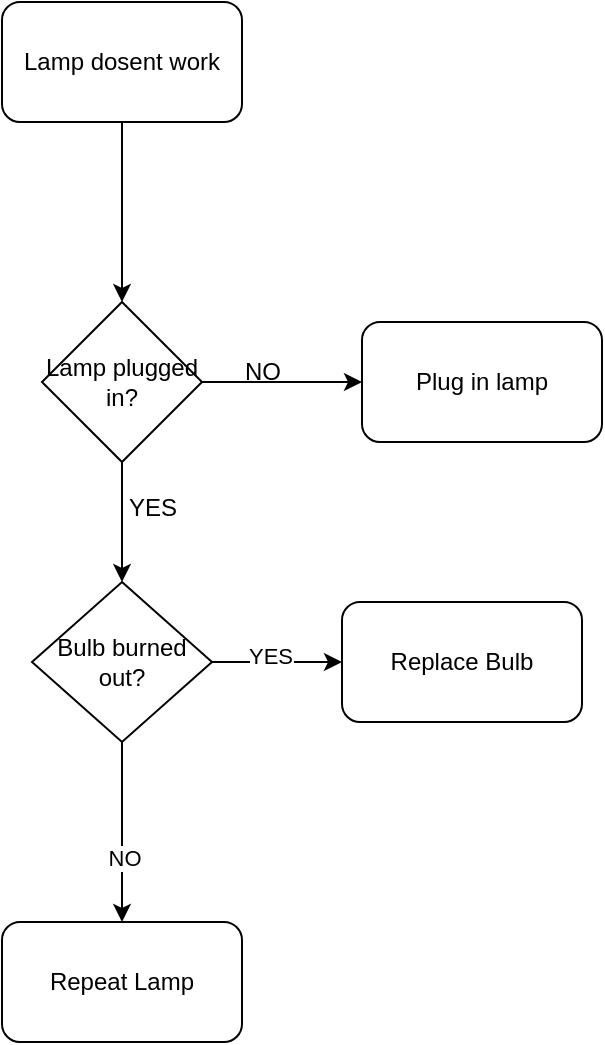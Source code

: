 <mxfile version="26.1.0">
  <diagram name="Page-1" id="9ZwSuFPmCP3sUsyAq8Kq">
    <mxGraphModel dx="1131" dy="581" grid="1" gridSize="10" guides="1" tooltips="1" connect="1" arrows="1" fold="1" page="1" pageScale="1" pageWidth="850" pageHeight="1100" math="0" shadow="0">
      <root>
        <mxCell id="0" />
        <mxCell id="1" parent="0" />
        <mxCell id="RKVbmvWTHloRcLlpT78R-5" value="" style="edgeStyle=orthogonalEdgeStyle;rounded=0;orthogonalLoop=1;jettySize=auto;html=1;" edge="1" parent="1" source="RKVbmvWTHloRcLlpT78R-1" target="RKVbmvWTHloRcLlpT78R-4">
          <mxGeometry relative="1" as="geometry" />
        </mxCell>
        <mxCell id="RKVbmvWTHloRcLlpT78R-1" value="Lamp dosent work" style="rounded=1;whiteSpace=wrap;html=1;" vertex="1" parent="1">
          <mxGeometry x="-30" y="100" width="120" height="60" as="geometry" />
        </mxCell>
        <mxCell id="RKVbmvWTHloRcLlpT78R-7" value="" style="edgeStyle=orthogonalEdgeStyle;rounded=0;orthogonalLoop=1;jettySize=auto;html=1;" edge="1" parent="1" source="RKVbmvWTHloRcLlpT78R-4" target="RKVbmvWTHloRcLlpT78R-6">
          <mxGeometry relative="1" as="geometry" />
        </mxCell>
        <mxCell id="RKVbmvWTHloRcLlpT78R-10" value="" style="edgeStyle=orthogonalEdgeStyle;rounded=0;orthogonalLoop=1;jettySize=auto;html=1;" edge="1" parent="1" source="RKVbmvWTHloRcLlpT78R-4" target="RKVbmvWTHloRcLlpT78R-8">
          <mxGeometry relative="1" as="geometry" />
        </mxCell>
        <mxCell id="RKVbmvWTHloRcLlpT78R-4" value="Lamp plugged in?" style="rhombus;whiteSpace=wrap;html=1;" vertex="1" parent="1">
          <mxGeometry x="-10" y="250" width="80" height="80" as="geometry" />
        </mxCell>
        <mxCell id="RKVbmvWTHloRcLlpT78R-14" value="" style="edgeStyle=orthogonalEdgeStyle;rounded=0;orthogonalLoop=1;jettySize=auto;html=1;" edge="1" parent="1" source="RKVbmvWTHloRcLlpT78R-6" target="RKVbmvWTHloRcLlpT78R-13">
          <mxGeometry relative="1" as="geometry" />
        </mxCell>
        <mxCell id="RKVbmvWTHloRcLlpT78R-17" value="YES" style="edgeLabel;html=1;align=center;verticalAlign=middle;resizable=0;points=[];" vertex="1" connectable="0" parent="RKVbmvWTHloRcLlpT78R-14">
          <mxGeometry x="-0.128" y="3" relative="1" as="geometry">
            <mxPoint as="offset" />
          </mxGeometry>
        </mxCell>
        <mxCell id="RKVbmvWTHloRcLlpT78R-16" value="" style="edgeStyle=orthogonalEdgeStyle;rounded=0;orthogonalLoop=1;jettySize=auto;html=1;" edge="1" parent="1" source="RKVbmvWTHloRcLlpT78R-6" target="RKVbmvWTHloRcLlpT78R-15">
          <mxGeometry relative="1" as="geometry" />
        </mxCell>
        <mxCell id="RKVbmvWTHloRcLlpT78R-18" value="NO" style="edgeLabel;html=1;align=center;verticalAlign=middle;resizable=0;points=[];" vertex="1" connectable="0" parent="RKVbmvWTHloRcLlpT78R-16">
          <mxGeometry x="0.274" y="1" relative="1" as="geometry">
            <mxPoint as="offset" />
          </mxGeometry>
        </mxCell>
        <mxCell id="RKVbmvWTHloRcLlpT78R-6" value="Bulb burned out?" style="rhombus;whiteSpace=wrap;html=1;" vertex="1" parent="1">
          <mxGeometry x="-15" y="390" width="90" height="80" as="geometry" />
        </mxCell>
        <mxCell id="RKVbmvWTHloRcLlpT78R-8" value="Plug in lamp" style="rounded=1;whiteSpace=wrap;html=1;" vertex="1" parent="1">
          <mxGeometry x="150" y="260" width="120" height="60" as="geometry" />
        </mxCell>
        <mxCell id="RKVbmvWTHloRcLlpT78R-11" value="NO" style="text;html=1;align=center;verticalAlign=middle;resizable=0;points=[];autosize=1;strokeColor=none;fillColor=none;" vertex="1" parent="1">
          <mxGeometry x="80" y="270" width="40" height="30" as="geometry" />
        </mxCell>
        <mxCell id="RKVbmvWTHloRcLlpT78R-12" value="YES" style="text;html=1;align=center;verticalAlign=middle;resizable=0;points=[];autosize=1;strokeColor=none;fillColor=none;" vertex="1" parent="1">
          <mxGeometry x="20" y="338" width="50" height="30" as="geometry" />
        </mxCell>
        <mxCell id="RKVbmvWTHloRcLlpT78R-13" value="Replace Bulb" style="rounded=1;whiteSpace=wrap;html=1;" vertex="1" parent="1">
          <mxGeometry x="140" y="400" width="120" height="60" as="geometry" />
        </mxCell>
        <mxCell id="RKVbmvWTHloRcLlpT78R-15" value="Repeat Lamp" style="rounded=1;whiteSpace=wrap;html=1;" vertex="1" parent="1">
          <mxGeometry x="-30" y="560" width="120" height="60" as="geometry" />
        </mxCell>
      </root>
    </mxGraphModel>
  </diagram>
</mxfile>
